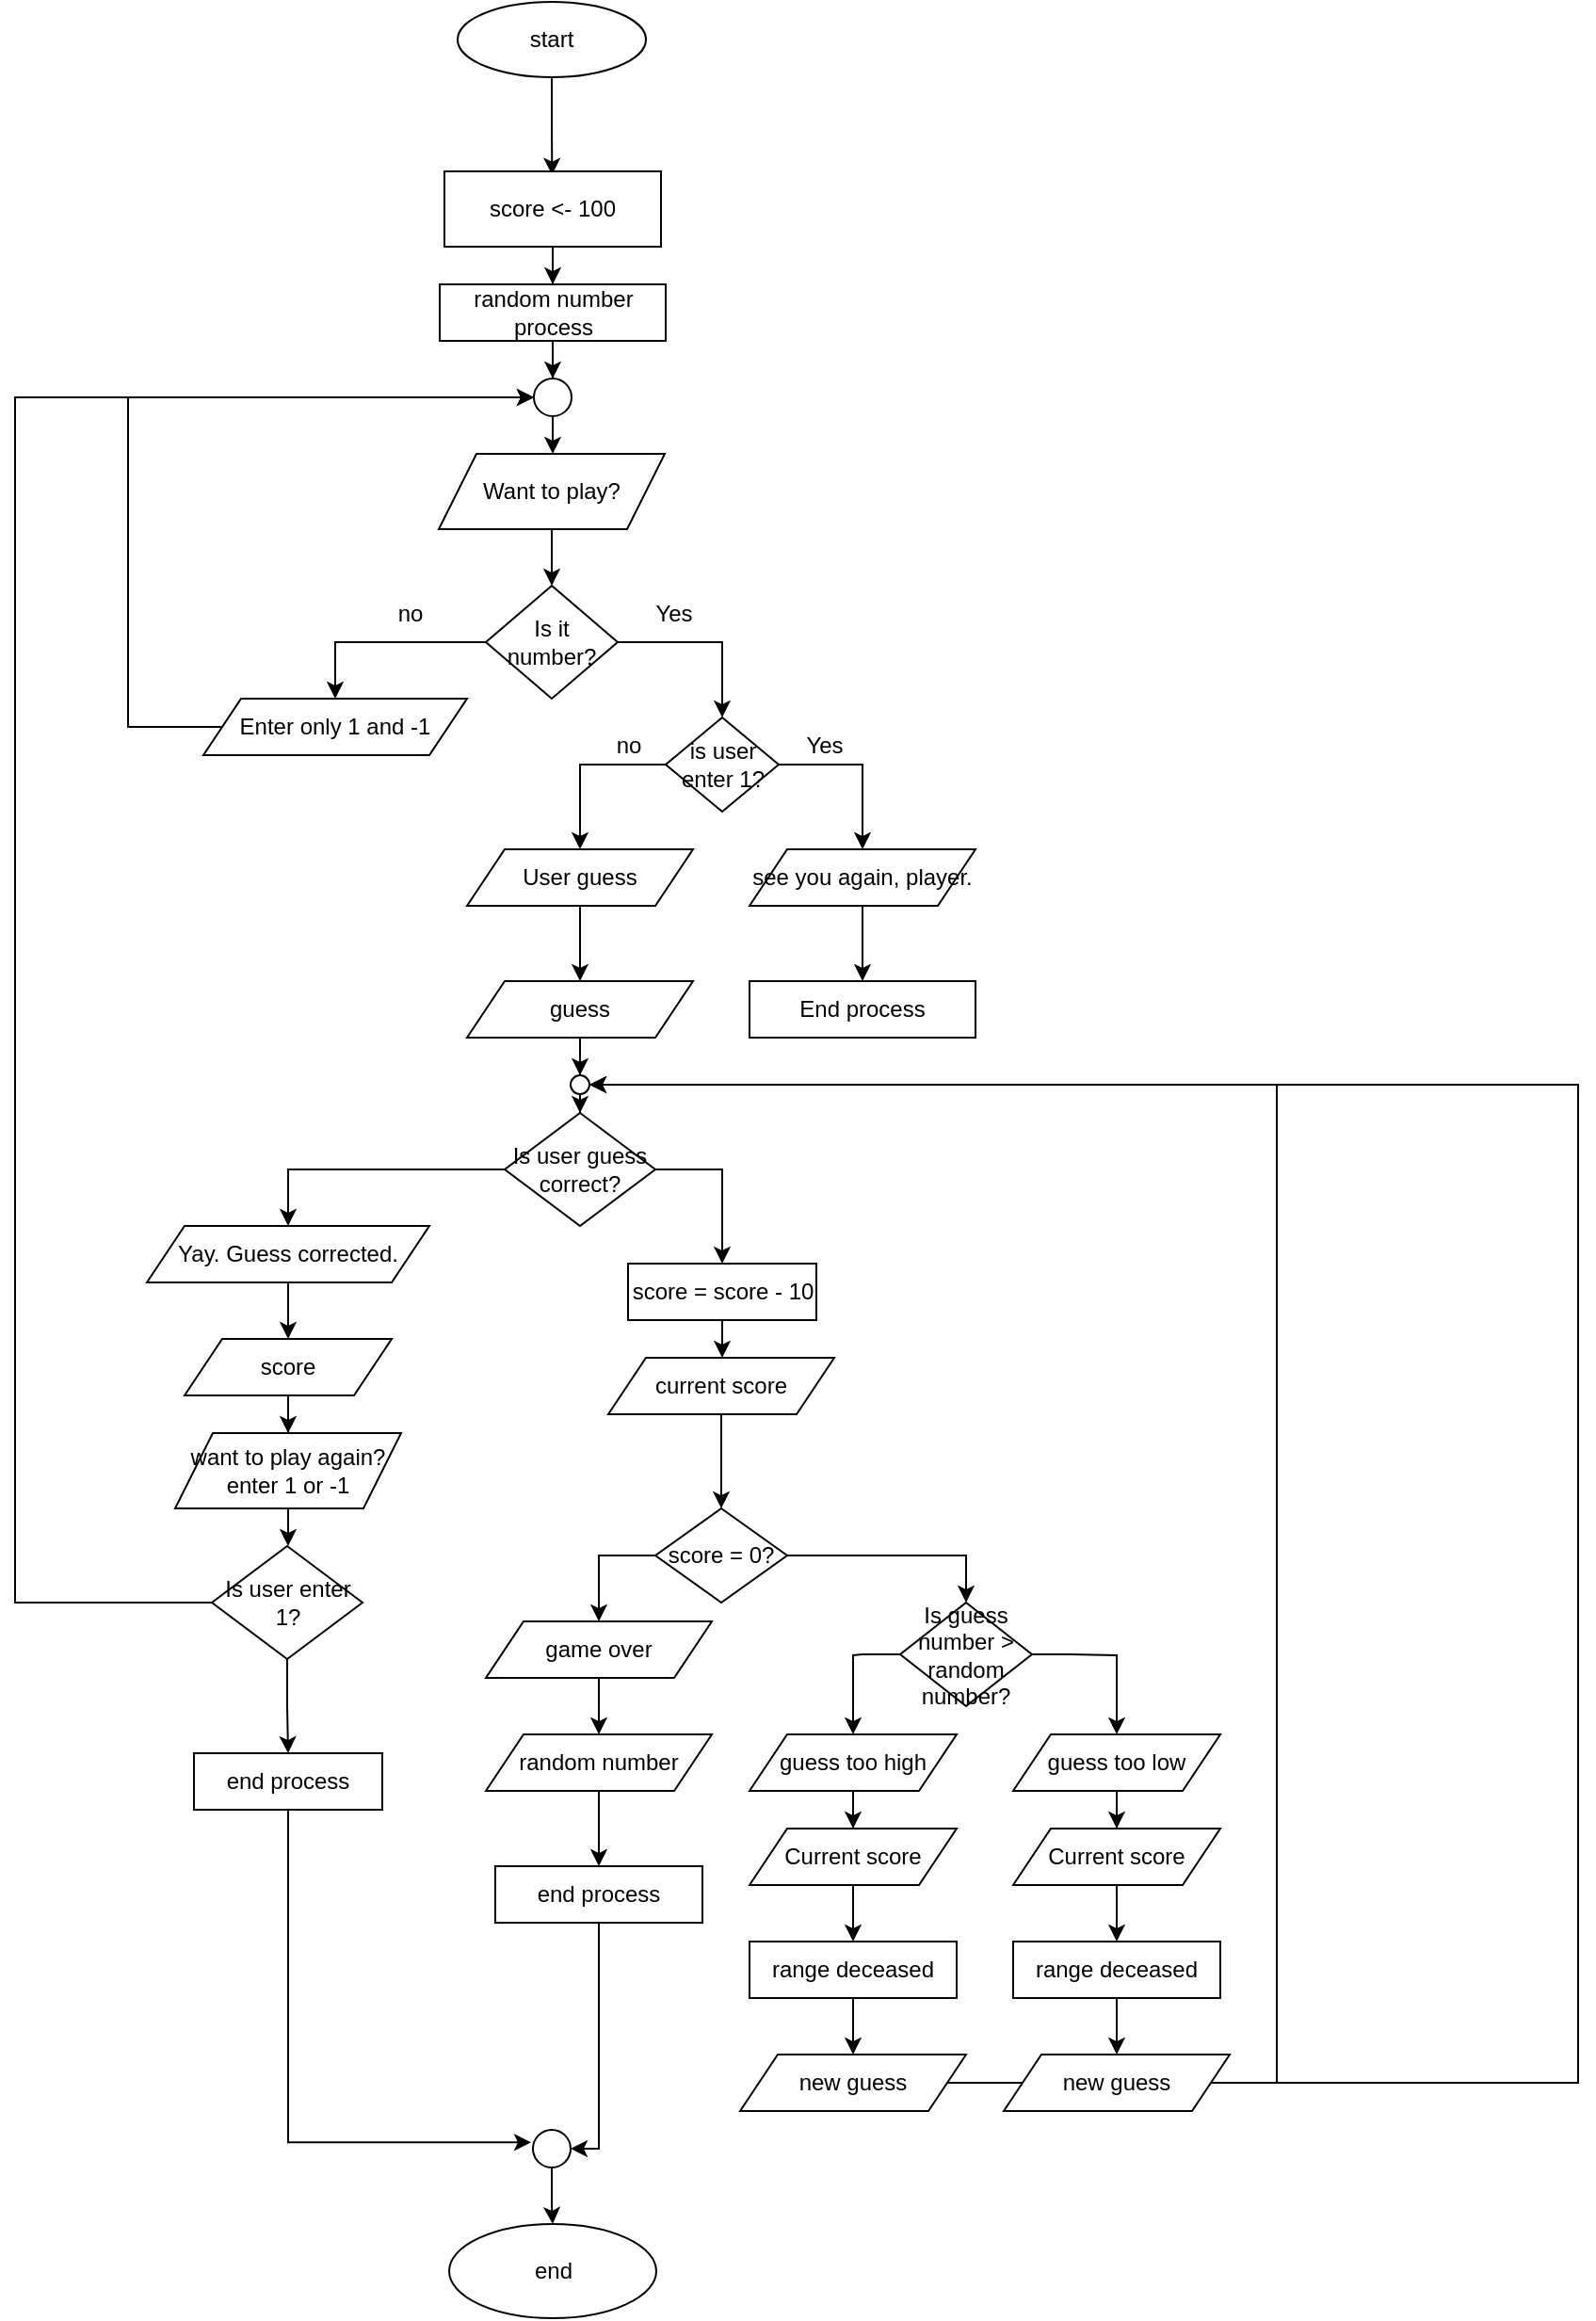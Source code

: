 <mxfile version="28.0.7">
  <diagram name="Page-1" id="avF5CC_3VboSnX0agZrR">
    <mxGraphModel grid="1" page="1" gridSize="10" guides="1" tooltips="1" connect="1" arrows="1" fold="1" pageScale="1" pageWidth="850" pageHeight="1100" math="0" shadow="0">
      <root>
        <mxCell id="0" />
        <mxCell id="1" parent="0" />
        <mxCell id="6TfoX0ZCHYEmt3BYYhQt-166" value="" style="group" connectable="0" vertex="1" parent="1">
          <mxGeometry x="10" width="830" height="1230" as="geometry" />
        </mxCell>
        <mxCell id="6TfoX0ZCHYEmt3BYYhQt-5" style="edgeStyle=orthogonalEdgeStyle;rounded=0;orthogonalLoop=1;jettySize=auto;html=1;entryX=0.497;entryY=0.047;entryDx=0;entryDy=0;entryPerimeter=0;" edge="1" parent="6TfoX0ZCHYEmt3BYYhQt-166" source="6TfoX0ZCHYEmt3BYYhQt-3" target="6TfoX0ZCHYEmt3BYYhQt-66">
          <mxGeometry relative="1" as="geometry">
            <mxPoint x="285.444" y="90" as="targetPoint" />
          </mxGeometry>
        </mxCell>
        <mxCell id="6TfoX0ZCHYEmt3BYYhQt-3" value="start" style="ellipse;whiteSpace=wrap;html=1;" vertex="1" parent="6TfoX0ZCHYEmt3BYYhQt-166">
          <mxGeometry x="235" width="100" height="40" as="geometry" />
        </mxCell>
        <mxCell id="6TfoX0ZCHYEmt3BYYhQt-68" style="edgeStyle=orthogonalEdgeStyle;rounded=0;orthogonalLoop=1;jettySize=auto;html=1;entryX=0.5;entryY=0;entryDx=0;entryDy=0;" edge="1" parent="6TfoX0ZCHYEmt3BYYhQt-166" source="6TfoX0ZCHYEmt3BYYhQt-66" target="6TfoX0ZCHYEmt3BYYhQt-67">
          <mxGeometry relative="1" as="geometry" />
        </mxCell>
        <mxCell id="6TfoX0ZCHYEmt3BYYhQt-66" value="score &amp;lt;- 100" style="rounded=0;whiteSpace=wrap;html=1;" vertex="1" parent="6TfoX0ZCHYEmt3BYYhQt-166">
          <mxGeometry x="228" y="90" width="115" height="40" as="geometry" />
        </mxCell>
        <mxCell id="6TfoX0ZCHYEmt3BYYhQt-71" style="edgeStyle=orthogonalEdgeStyle;rounded=0;orthogonalLoop=1;jettySize=auto;html=1;entryX=0.5;entryY=0;entryDx=0;entryDy=0;" edge="1" parent="6TfoX0ZCHYEmt3BYYhQt-166" source="6TfoX0ZCHYEmt3BYYhQt-67" target="6TfoX0ZCHYEmt3BYYhQt-70">
          <mxGeometry relative="1" as="geometry" />
        </mxCell>
        <mxCell id="6TfoX0ZCHYEmt3BYYhQt-67" value="random number process" style="rounded=0;whiteSpace=wrap;html=1;" vertex="1" parent="6TfoX0ZCHYEmt3BYYhQt-166">
          <mxGeometry x="225.5" y="150" width="120" height="30" as="geometry" />
        </mxCell>
        <mxCell id="6TfoX0ZCHYEmt3BYYhQt-74" style="edgeStyle=orthogonalEdgeStyle;rounded=0;orthogonalLoop=1;jettySize=auto;html=1;entryX=0.5;entryY=0;entryDx=0;entryDy=0;" edge="1" parent="6TfoX0ZCHYEmt3BYYhQt-166" source="6TfoX0ZCHYEmt3BYYhQt-69" target="6TfoX0ZCHYEmt3BYYhQt-73">
          <mxGeometry relative="1" as="geometry" />
        </mxCell>
        <mxCell id="6TfoX0ZCHYEmt3BYYhQt-69" value="Want to play?" style="shape=parallelogram;perimeter=parallelogramPerimeter;whiteSpace=wrap;html=1;fixedSize=1;" vertex="1" parent="6TfoX0ZCHYEmt3BYYhQt-166">
          <mxGeometry x="225" y="240" width="120" height="40" as="geometry" />
        </mxCell>
        <mxCell id="6TfoX0ZCHYEmt3BYYhQt-72" style="edgeStyle=orthogonalEdgeStyle;rounded=0;orthogonalLoop=1;jettySize=auto;html=1;entryX=0.5;entryY=0;entryDx=0;entryDy=0;" edge="1" parent="6TfoX0ZCHYEmt3BYYhQt-166" source="6TfoX0ZCHYEmt3BYYhQt-70" target="6TfoX0ZCHYEmt3BYYhQt-69">
          <mxGeometry relative="1" as="geometry" />
        </mxCell>
        <mxCell id="6TfoX0ZCHYEmt3BYYhQt-70" value="" style="ellipse;whiteSpace=wrap;html=1;aspect=fixed;" vertex="1" parent="6TfoX0ZCHYEmt3BYYhQt-166">
          <mxGeometry x="275.5" y="200" width="20" height="20" as="geometry" />
        </mxCell>
        <mxCell id="6TfoX0ZCHYEmt3BYYhQt-76" style="edgeStyle=orthogonalEdgeStyle;rounded=0;orthogonalLoop=1;jettySize=auto;html=1;entryX=0.5;entryY=0;entryDx=0;entryDy=0;" edge="1" parent="6TfoX0ZCHYEmt3BYYhQt-166" source="6TfoX0ZCHYEmt3BYYhQt-73" target="6TfoX0ZCHYEmt3BYYhQt-75">
          <mxGeometry relative="1" as="geometry" />
        </mxCell>
        <mxCell id="6TfoX0ZCHYEmt3BYYhQt-79" style="edgeStyle=orthogonalEdgeStyle;rounded=0;orthogonalLoop=1;jettySize=auto;html=1;entryX=0.5;entryY=0;entryDx=0;entryDy=0;" edge="1" parent="6TfoX0ZCHYEmt3BYYhQt-166" source="6TfoX0ZCHYEmt3BYYhQt-73" target="6TfoX0ZCHYEmt3BYYhQt-78">
          <mxGeometry relative="1" as="geometry" />
        </mxCell>
        <mxCell id="6TfoX0ZCHYEmt3BYYhQt-73" value="Is it number?" style="rhombus;whiteSpace=wrap;html=1;" vertex="1" parent="6TfoX0ZCHYEmt3BYYhQt-166">
          <mxGeometry x="250" y="310" width="70" height="60" as="geometry" />
        </mxCell>
        <mxCell id="6TfoX0ZCHYEmt3BYYhQt-77" style="edgeStyle=orthogonalEdgeStyle;rounded=0;orthogonalLoop=1;jettySize=auto;html=1;entryX=0;entryY=0.5;entryDx=0;entryDy=0;" edge="1" parent="6TfoX0ZCHYEmt3BYYhQt-166" source="6TfoX0ZCHYEmt3BYYhQt-75" target="6TfoX0ZCHYEmt3BYYhQt-70">
          <mxGeometry relative="1" as="geometry">
            <Array as="points">
              <mxPoint x="60" y="385" />
              <mxPoint x="60" y="210" />
            </Array>
          </mxGeometry>
        </mxCell>
        <mxCell id="6TfoX0ZCHYEmt3BYYhQt-75" value="Enter only 1 and -1" style="shape=parallelogram;perimeter=parallelogramPerimeter;whiteSpace=wrap;html=1;fixedSize=1;" vertex="1" parent="6TfoX0ZCHYEmt3BYYhQt-166">
          <mxGeometry x="100" y="370" width="140" height="30" as="geometry" />
        </mxCell>
        <mxCell id="6TfoX0ZCHYEmt3BYYhQt-83" style="edgeStyle=orthogonalEdgeStyle;rounded=0;orthogonalLoop=1;jettySize=auto;html=1;entryX=0.5;entryY=0;entryDx=0;entryDy=0;" edge="1" parent="6TfoX0ZCHYEmt3BYYhQt-166" source="6TfoX0ZCHYEmt3BYYhQt-78" target="6TfoX0ZCHYEmt3BYYhQt-82">
          <mxGeometry relative="1" as="geometry">
            <Array as="points">
              <mxPoint x="300" y="405" />
            </Array>
          </mxGeometry>
        </mxCell>
        <mxCell id="6TfoX0ZCHYEmt3BYYhQt-78" value="is user enter 1?" style="rhombus;whiteSpace=wrap;html=1;" vertex="1" parent="6TfoX0ZCHYEmt3BYYhQt-166">
          <mxGeometry x="345.5" y="380" width="60" height="50" as="geometry" />
        </mxCell>
        <mxCell id="6TfoX0ZCHYEmt3BYYhQt-94" style="edgeStyle=orthogonalEdgeStyle;rounded=0;orthogonalLoop=1;jettySize=auto;html=1;entryX=0.5;entryY=0;entryDx=0;entryDy=0;" edge="1" parent="6TfoX0ZCHYEmt3BYYhQt-166" source="6TfoX0ZCHYEmt3BYYhQt-80" target="6TfoX0ZCHYEmt3BYYhQt-92">
          <mxGeometry relative="1" as="geometry" />
        </mxCell>
        <mxCell id="6TfoX0ZCHYEmt3BYYhQt-80" value="see you again, player." style="shape=parallelogram;perimeter=parallelogramPerimeter;whiteSpace=wrap;html=1;fixedSize=1;" vertex="1" parent="6TfoX0ZCHYEmt3BYYhQt-166">
          <mxGeometry x="390" y="450" width="120" height="30" as="geometry" />
        </mxCell>
        <mxCell id="6TfoX0ZCHYEmt3BYYhQt-81" style="edgeStyle=orthogonalEdgeStyle;rounded=0;orthogonalLoop=1;jettySize=auto;html=1;entryX=0.5;entryY=0;entryDx=0;entryDy=0;" edge="1" parent="6TfoX0ZCHYEmt3BYYhQt-166" source="6TfoX0ZCHYEmt3BYYhQt-78" target="6TfoX0ZCHYEmt3BYYhQt-80">
          <mxGeometry relative="1" as="geometry">
            <Array as="points">
              <mxPoint x="450" y="405" />
            </Array>
          </mxGeometry>
        </mxCell>
        <mxCell id="6TfoX0ZCHYEmt3BYYhQt-98" style="edgeStyle=orthogonalEdgeStyle;rounded=0;orthogonalLoop=1;jettySize=auto;html=1;entryX=0.5;entryY=0;entryDx=0;entryDy=0;" edge="1" parent="6TfoX0ZCHYEmt3BYYhQt-166" source="6TfoX0ZCHYEmt3BYYhQt-82" target="6TfoX0ZCHYEmt3BYYhQt-97">
          <mxGeometry relative="1" as="geometry" />
        </mxCell>
        <mxCell id="6TfoX0ZCHYEmt3BYYhQt-82" value="User guess" style="shape=parallelogram;perimeter=parallelogramPerimeter;whiteSpace=wrap;html=1;fixedSize=1;" vertex="1" parent="6TfoX0ZCHYEmt3BYYhQt-166">
          <mxGeometry x="240" y="450" width="120" height="30" as="geometry" />
        </mxCell>
        <mxCell id="6TfoX0ZCHYEmt3BYYhQt-84" value="Yes" style="text;html=1;align=center;verticalAlign=middle;whiteSpace=wrap;rounded=0;" vertex="1" parent="6TfoX0ZCHYEmt3BYYhQt-166">
          <mxGeometry x="320" y="310" width="60" height="30" as="geometry" />
        </mxCell>
        <mxCell id="6TfoX0ZCHYEmt3BYYhQt-85" value="Yes" style="text;html=1;align=center;verticalAlign=middle;whiteSpace=wrap;rounded=0;" vertex="1" parent="6TfoX0ZCHYEmt3BYYhQt-166">
          <mxGeometry x="400" y="380" width="60" height="30" as="geometry" />
        </mxCell>
        <mxCell id="6TfoX0ZCHYEmt3BYYhQt-86" value="no" style="text;html=1;align=center;verticalAlign=middle;whiteSpace=wrap;rounded=0;" vertex="1" parent="6TfoX0ZCHYEmt3BYYhQt-166">
          <mxGeometry x="295.5" y="380" width="60" height="30" as="geometry" />
        </mxCell>
        <mxCell id="6TfoX0ZCHYEmt3BYYhQt-87" value="no" style="text;html=1;align=center;verticalAlign=middle;whiteSpace=wrap;rounded=0;" vertex="1" parent="6TfoX0ZCHYEmt3BYYhQt-166">
          <mxGeometry x="180" y="310" width="60" height="30" as="geometry" />
        </mxCell>
        <mxCell id="6TfoX0ZCHYEmt3BYYhQt-92" value="End process" style="rounded=0;whiteSpace=wrap;html=1;" vertex="1" parent="6TfoX0ZCHYEmt3BYYhQt-166">
          <mxGeometry x="390" y="520" width="120" height="30" as="geometry" />
        </mxCell>
        <mxCell id="6TfoX0ZCHYEmt3BYYhQt-100" style="edgeStyle=orthogonalEdgeStyle;rounded=0;orthogonalLoop=1;jettySize=auto;html=1;entryX=0.5;entryY=0;entryDx=0;entryDy=0;" edge="1" parent="6TfoX0ZCHYEmt3BYYhQt-166" source="6TfoX0ZCHYEmt3BYYhQt-141" target="6TfoX0ZCHYEmt3BYYhQt-99">
          <mxGeometry relative="1" as="geometry" />
        </mxCell>
        <mxCell id="6TfoX0ZCHYEmt3BYYhQt-97" value="guess" style="shape=parallelogram;perimeter=parallelogramPerimeter;whiteSpace=wrap;html=1;fixedSize=1;" vertex="1" parent="6TfoX0ZCHYEmt3BYYhQt-166">
          <mxGeometry x="240" y="520" width="120" height="30" as="geometry" />
        </mxCell>
        <mxCell id="6TfoX0ZCHYEmt3BYYhQt-102" style="edgeStyle=orthogonalEdgeStyle;rounded=0;orthogonalLoop=1;jettySize=auto;html=1;entryX=0.5;entryY=0;entryDx=0;entryDy=0;" edge="1" parent="6TfoX0ZCHYEmt3BYYhQt-166" source="6TfoX0ZCHYEmt3BYYhQt-99" target="6TfoX0ZCHYEmt3BYYhQt-101">
          <mxGeometry relative="1" as="geometry">
            <Array as="points">
              <mxPoint x="375" y="620" />
            </Array>
          </mxGeometry>
        </mxCell>
        <mxCell id="6TfoX0ZCHYEmt3BYYhQt-159" style="edgeStyle=orthogonalEdgeStyle;rounded=0;orthogonalLoop=1;jettySize=auto;html=1;entryX=0.5;entryY=0;entryDx=0;entryDy=0;" edge="1" parent="6TfoX0ZCHYEmt3BYYhQt-166" source="6TfoX0ZCHYEmt3BYYhQt-99" target="6TfoX0ZCHYEmt3BYYhQt-148">
          <mxGeometry relative="1" as="geometry" />
        </mxCell>
        <mxCell id="6TfoX0ZCHYEmt3BYYhQt-99" value="Is user guess correct?" style="rhombus;whiteSpace=wrap;html=1;" vertex="1" parent="6TfoX0ZCHYEmt3BYYhQt-166">
          <mxGeometry x="260" y="590" width="80" height="60" as="geometry" />
        </mxCell>
        <mxCell id="6TfoX0ZCHYEmt3BYYhQt-105" style="edgeStyle=orthogonalEdgeStyle;rounded=0;orthogonalLoop=1;jettySize=auto;html=1;entryX=0.5;entryY=0;entryDx=0;entryDy=0;" edge="1" parent="6TfoX0ZCHYEmt3BYYhQt-166" source="6TfoX0ZCHYEmt3BYYhQt-101" target="6TfoX0ZCHYEmt3BYYhQt-104">
          <mxGeometry relative="1" as="geometry" />
        </mxCell>
        <mxCell id="6TfoX0ZCHYEmt3BYYhQt-101" value="score = score - 10" style="rounded=0;whiteSpace=wrap;html=1;" vertex="1" parent="6TfoX0ZCHYEmt3BYYhQt-166">
          <mxGeometry x="325.5" y="670" width="100" height="30" as="geometry" />
        </mxCell>
        <mxCell id="6TfoX0ZCHYEmt3BYYhQt-107" style="edgeStyle=orthogonalEdgeStyle;rounded=0;orthogonalLoop=1;jettySize=auto;html=1;entryX=0.5;entryY=0;entryDx=0;entryDy=0;" edge="1" parent="6TfoX0ZCHYEmt3BYYhQt-166" source="6TfoX0ZCHYEmt3BYYhQt-104" target="6TfoX0ZCHYEmt3BYYhQt-106">
          <mxGeometry relative="1" as="geometry" />
        </mxCell>
        <mxCell id="6TfoX0ZCHYEmt3BYYhQt-104" value="current score" style="shape=parallelogram;perimeter=parallelogramPerimeter;whiteSpace=wrap;html=1;fixedSize=1;" vertex="1" parent="6TfoX0ZCHYEmt3BYYhQt-166">
          <mxGeometry x="315" y="720" width="120" height="30" as="geometry" />
        </mxCell>
        <mxCell id="6TfoX0ZCHYEmt3BYYhQt-109" style="edgeStyle=orthogonalEdgeStyle;rounded=0;orthogonalLoop=1;jettySize=auto;html=1;entryX=0.5;entryY=0;entryDx=0;entryDy=0;" edge="1" parent="6TfoX0ZCHYEmt3BYYhQt-166" source="6TfoX0ZCHYEmt3BYYhQt-106" target="6TfoX0ZCHYEmt3BYYhQt-108">
          <mxGeometry relative="1" as="geometry">
            <Array as="points">
              <mxPoint x="310" y="825" />
            </Array>
          </mxGeometry>
        </mxCell>
        <mxCell id="6TfoX0ZCHYEmt3BYYhQt-116" style="edgeStyle=orthogonalEdgeStyle;rounded=0;orthogonalLoop=1;jettySize=auto;html=1;entryX=0.5;entryY=0;entryDx=0;entryDy=0;" edge="1" parent="6TfoX0ZCHYEmt3BYYhQt-166" source="6TfoX0ZCHYEmt3BYYhQt-106" target="6TfoX0ZCHYEmt3BYYhQt-115">
          <mxGeometry relative="1" as="geometry" />
        </mxCell>
        <mxCell id="6TfoX0ZCHYEmt3BYYhQt-106" value="score = 0?" style="rhombus;whiteSpace=wrap;html=1;" vertex="1" parent="6TfoX0ZCHYEmt3BYYhQt-166">
          <mxGeometry x="340" y="800" width="70" height="50" as="geometry" />
        </mxCell>
        <mxCell id="6TfoX0ZCHYEmt3BYYhQt-112" style="edgeStyle=orthogonalEdgeStyle;rounded=0;orthogonalLoop=1;jettySize=auto;html=1;entryX=0.5;entryY=0;entryDx=0;entryDy=0;" edge="1" parent="6TfoX0ZCHYEmt3BYYhQt-166" source="6TfoX0ZCHYEmt3BYYhQt-108" target="6TfoX0ZCHYEmt3BYYhQt-110">
          <mxGeometry relative="1" as="geometry" />
        </mxCell>
        <mxCell id="6TfoX0ZCHYEmt3BYYhQt-108" value="game over" style="shape=parallelogram;perimeter=parallelogramPerimeter;whiteSpace=wrap;html=1;fixedSize=1;" vertex="1" parent="6TfoX0ZCHYEmt3BYYhQt-166">
          <mxGeometry x="250" y="860" width="120" height="30" as="geometry" />
        </mxCell>
        <mxCell id="6TfoX0ZCHYEmt3BYYhQt-114" style="edgeStyle=orthogonalEdgeStyle;rounded=0;orthogonalLoop=1;jettySize=auto;html=1;entryX=0.5;entryY=0;entryDx=0;entryDy=0;" edge="1" parent="6TfoX0ZCHYEmt3BYYhQt-166" source="6TfoX0ZCHYEmt3BYYhQt-110" target="6TfoX0ZCHYEmt3BYYhQt-113">
          <mxGeometry relative="1" as="geometry" />
        </mxCell>
        <mxCell id="6TfoX0ZCHYEmt3BYYhQt-110" value="random number" style="shape=parallelogram;perimeter=parallelogramPerimeter;whiteSpace=wrap;html=1;fixedSize=1;" vertex="1" parent="6TfoX0ZCHYEmt3BYYhQt-166">
          <mxGeometry x="250" y="920" width="120" height="30" as="geometry" />
        </mxCell>
        <mxCell id="6TfoX0ZCHYEmt3BYYhQt-163" style="edgeStyle=orthogonalEdgeStyle;rounded=0;orthogonalLoop=1;jettySize=auto;html=1;entryX=1;entryY=0.5;entryDx=0;entryDy=0;" edge="1" parent="6TfoX0ZCHYEmt3BYYhQt-166" source="6TfoX0ZCHYEmt3BYYhQt-113" target="6TfoX0ZCHYEmt3BYYhQt-162">
          <mxGeometry relative="1" as="geometry">
            <Array as="points">
              <mxPoint x="310" y="1140" />
            </Array>
          </mxGeometry>
        </mxCell>
        <mxCell id="6TfoX0ZCHYEmt3BYYhQt-113" value="end process" style="rounded=0;whiteSpace=wrap;html=1;" vertex="1" parent="6TfoX0ZCHYEmt3BYYhQt-166">
          <mxGeometry x="255" y="990" width="110" height="30" as="geometry" />
        </mxCell>
        <mxCell id="6TfoX0ZCHYEmt3BYYhQt-118" style="edgeStyle=orthogonalEdgeStyle;rounded=0;orthogonalLoop=1;jettySize=auto;html=1;entryX=0.5;entryY=0;entryDx=0;entryDy=0;" edge="1" parent="6TfoX0ZCHYEmt3BYYhQt-166" source="6TfoX0ZCHYEmt3BYYhQt-115" target="6TfoX0ZCHYEmt3BYYhQt-117">
          <mxGeometry relative="1" as="geometry">
            <Array as="points">
              <mxPoint x="450" y="878" />
              <mxPoint x="440" y="878" />
            </Array>
          </mxGeometry>
        </mxCell>
        <mxCell id="6TfoX0ZCHYEmt3BYYhQt-136" style="edgeStyle=orthogonalEdgeStyle;rounded=0;orthogonalLoop=1;jettySize=auto;html=1;entryX=0.5;entryY=0;entryDx=0;entryDy=0;" edge="1" parent="6TfoX0ZCHYEmt3BYYhQt-166" source="6TfoX0ZCHYEmt3BYYhQt-115" target="6TfoX0ZCHYEmt3BYYhQt-132">
          <mxGeometry relative="1" as="geometry">
            <Array as="points">
              <mxPoint x="560" y="878" />
              <mxPoint x="585" y="878" />
            </Array>
          </mxGeometry>
        </mxCell>
        <mxCell id="6TfoX0ZCHYEmt3BYYhQt-115" value="Is guess number &amp;gt; random number?" style="rhombus;whiteSpace=wrap;html=1;" vertex="1" parent="6TfoX0ZCHYEmt3BYYhQt-166">
          <mxGeometry x="470" y="850" width="70" height="55" as="geometry" />
        </mxCell>
        <mxCell id="6TfoX0ZCHYEmt3BYYhQt-129" value="" style="group" connectable="0" vertex="1" parent="6TfoX0ZCHYEmt3BYYhQt-166">
          <mxGeometry x="390" y="920" width="110" height="140" as="geometry" />
        </mxCell>
        <mxCell id="6TfoX0ZCHYEmt3BYYhQt-120" style="edgeStyle=orthogonalEdgeStyle;rounded=0;orthogonalLoop=1;jettySize=auto;html=1;entryX=0.5;entryY=0;entryDx=0;entryDy=0;" edge="1" parent="6TfoX0ZCHYEmt3BYYhQt-129" source="6TfoX0ZCHYEmt3BYYhQt-117" target="6TfoX0ZCHYEmt3BYYhQt-119">
          <mxGeometry relative="1" as="geometry" />
        </mxCell>
        <mxCell id="6TfoX0ZCHYEmt3BYYhQt-117" value="guess too high" style="shape=parallelogram;perimeter=parallelogramPerimeter;whiteSpace=wrap;html=1;fixedSize=1;" vertex="1" parent="6TfoX0ZCHYEmt3BYYhQt-129">
          <mxGeometry width="110" height="30" as="geometry" />
        </mxCell>
        <mxCell id="6TfoX0ZCHYEmt3BYYhQt-122" style="edgeStyle=orthogonalEdgeStyle;rounded=0;orthogonalLoop=1;jettySize=auto;html=1;entryX=0.5;entryY=0;entryDx=0;entryDy=0;" edge="1" parent="6TfoX0ZCHYEmt3BYYhQt-129" source="6TfoX0ZCHYEmt3BYYhQt-119" target="6TfoX0ZCHYEmt3BYYhQt-121">
          <mxGeometry relative="1" as="geometry" />
        </mxCell>
        <mxCell id="6TfoX0ZCHYEmt3BYYhQt-119" value="Current score" style="shape=parallelogram;perimeter=parallelogramPerimeter;whiteSpace=wrap;html=1;fixedSize=1;" vertex="1" parent="6TfoX0ZCHYEmt3BYYhQt-129">
          <mxGeometry y="50" width="110" height="30" as="geometry" />
        </mxCell>
        <mxCell id="6TfoX0ZCHYEmt3BYYhQt-121" value="range deceased" style="rounded=0;whiteSpace=wrap;html=1;" vertex="1" parent="6TfoX0ZCHYEmt3BYYhQt-129">
          <mxGeometry y="110" width="110" height="30" as="geometry" />
        </mxCell>
        <mxCell id="6TfoX0ZCHYEmt3BYYhQt-130" value="" style="group" connectable="0" vertex="1" parent="6TfoX0ZCHYEmt3BYYhQt-166">
          <mxGeometry x="530" y="920" width="110" height="140" as="geometry" />
        </mxCell>
        <mxCell id="6TfoX0ZCHYEmt3BYYhQt-131" style="edgeStyle=orthogonalEdgeStyle;rounded=0;orthogonalLoop=1;jettySize=auto;html=1;entryX=0.5;entryY=0;entryDx=0;entryDy=0;" edge="1" parent="6TfoX0ZCHYEmt3BYYhQt-130" source="6TfoX0ZCHYEmt3BYYhQt-132" target="6TfoX0ZCHYEmt3BYYhQt-134">
          <mxGeometry relative="1" as="geometry" />
        </mxCell>
        <mxCell id="6TfoX0ZCHYEmt3BYYhQt-132" value="guess too low" style="shape=parallelogram;perimeter=parallelogramPerimeter;whiteSpace=wrap;html=1;fixedSize=1;" vertex="1" parent="6TfoX0ZCHYEmt3BYYhQt-130">
          <mxGeometry width="110" height="30" as="geometry" />
        </mxCell>
        <mxCell id="6TfoX0ZCHYEmt3BYYhQt-133" style="edgeStyle=orthogonalEdgeStyle;rounded=0;orthogonalLoop=1;jettySize=auto;html=1;entryX=0.5;entryY=0;entryDx=0;entryDy=0;" edge="1" parent="6TfoX0ZCHYEmt3BYYhQt-130" source="6TfoX0ZCHYEmt3BYYhQt-134" target="6TfoX0ZCHYEmt3BYYhQt-135">
          <mxGeometry relative="1" as="geometry" />
        </mxCell>
        <mxCell id="6TfoX0ZCHYEmt3BYYhQt-134" value="Current score" style="shape=parallelogram;perimeter=parallelogramPerimeter;whiteSpace=wrap;html=1;fixedSize=1;" vertex="1" parent="6TfoX0ZCHYEmt3BYYhQt-130">
          <mxGeometry y="50" width="110" height="30" as="geometry" />
        </mxCell>
        <mxCell id="6TfoX0ZCHYEmt3BYYhQt-135" value="range deceased" style="rounded=0;whiteSpace=wrap;html=1;" vertex="1" parent="6TfoX0ZCHYEmt3BYYhQt-130">
          <mxGeometry y="110" width="110" height="30" as="geometry" />
        </mxCell>
        <mxCell id="6TfoX0ZCHYEmt3BYYhQt-146" style="edgeStyle=orthogonalEdgeStyle;rounded=0;orthogonalLoop=1;jettySize=auto;html=1;entryX=1;entryY=0.5;entryDx=0;entryDy=0;" edge="1" parent="6TfoX0ZCHYEmt3BYYhQt-166" source="6TfoX0ZCHYEmt3BYYhQt-137" target="6TfoX0ZCHYEmt3BYYhQt-141">
          <mxGeometry relative="1" as="geometry">
            <Array as="points">
              <mxPoint x="830" y="1105" />
              <mxPoint x="830" y="575" />
            </Array>
          </mxGeometry>
        </mxCell>
        <mxCell id="6TfoX0ZCHYEmt3BYYhQt-137" value="new guess" style="shape=parallelogram;perimeter=parallelogramPerimeter;whiteSpace=wrap;html=1;fixedSize=1;" vertex="1" parent="6TfoX0ZCHYEmt3BYYhQt-166">
          <mxGeometry x="385" y="1090" width="120" height="30" as="geometry" />
        </mxCell>
        <mxCell id="6TfoX0ZCHYEmt3BYYhQt-145" style="edgeStyle=orthogonalEdgeStyle;rounded=0;orthogonalLoop=1;jettySize=auto;html=1;entryX=1;entryY=0.5;entryDx=0;entryDy=0;" edge="1" parent="6TfoX0ZCHYEmt3BYYhQt-166" source="6TfoX0ZCHYEmt3BYYhQt-138" target="6TfoX0ZCHYEmt3BYYhQt-141">
          <mxGeometry relative="1" as="geometry">
            <Array as="points">
              <mxPoint x="670" y="1105" />
              <mxPoint x="670" y="575" />
            </Array>
          </mxGeometry>
        </mxCell>
        <mxCell id="6TfoX0ZCHYEmt3BYYhQt-138" value="new guess" style="shape=parallelogram;perimeter=parallelogramPerimeter;whiteSpace=wrap;html=1;fixedSize=1;" vertex="1" parent="6TfoX0ZCHYEmt3BYYhQt-166">
          <mxGeometry x="525" y="1090" width="120" height="30" as="geometry" />
        </mxCell>
        <mxCell id="6TfoX0ZCHYEmt3BYYhQt-139" style="edgeStyle=orthogonalEdgeStyle;rounded=0;orthogonalLoop=1;jettySize=auto;html=1;entryX=0.5;entryY=0;entryDx=0;entryDy=0;" edge="1" parent="6TfoX0ZCHYEmt3BYYhQt-166" source="6TfoX0ZCHYEmt3BYYhQt-135" target="6TfoX0ZCHYEmt3BYYhQt-138">
          <mxGeometry relative="1" as="geometry" />
        </mxCell>
        <mxCell id="6TfoX0ZCHYEmt3BYYhQt-140" style="edgeStyle=orthogonalEdgeStyle;rounded=0;orthogonalLoop=1;jettySize=auto;html=1;entryX=0.5;entryY=0;entryDx=0;entryDy=0;" edge="1" parent="6TfoX0ZCHYEmt3BYYhQt-166" source="6TfoX0ZCHYEmt3BYYhQt-121" target="6TfoX0ZCHYEmt3BYYhQt-137">
          <mxGeometry relative="1" as="geometry" />
        </mxCell>
        <mxCell id="6TfoX0ZCHYEmt3BYYhQt-142" value="" style="edgeStyle=orthogonalEdgeStyle;rounded=0;orthogonalLoop=1;jettySize=auto;html=1;entryX=0.5;entryY=0;entryDx=0;entryDy=0;" edge="1" parent="6TfoX0ZCHYEmt3BYYhQt-166" source="6TfoX0ZCHYEmt3BYYhQt-97" target="6TfoX0ZCHYEmt3BYYhQt-141">
          <mxGeometry relative="1" as="geometry">
            <mxPoint x="300" y="550" as="sourcePoint" />
            <mxPoint x="300" y="590" as="targetPoint" />
          </mxGeometry>
        </mxCell>
        <mxCell id="6TfoX0ZCHYEmt3BYYhQt-141" value="" style="ellipse;whiteSpace=wrap;html=1;aspect=fixed;" vertex="1" parent="6TfoX0ZCHYEmt3BYYhQt-166">
          <mxGeometry x="295" y="570" width="10" height="10" as="geometry" />
        </mxCell>
        <mxCell id="6TfoX0ZCHYEmt3BYYhQt-151" style="edgeStyle=orthogonalEdgeStyle;rounded=0;orthogonalLoop=1;jettySize=auto;html=1;entryX=0.5;entryY=0;entryDx=0;entryDy=0;" edge="1" parent="6TfoX0ZCHYEmt3BYYhQt-166" source="6TfoX0ZCHYEmt3BYYhQt-148" target="6TfoX0ZCHYEmt3BYYhQt-150">
          <mxGeometry relative="1" as="geometry" />
        </mxCell>
        <mxCell id="6TfoX0ZCHYEmt3BYYhQt-148" value="Yay. Guess corrected." style="shape=parallelogram;perimeter=parallelogramPerimeter;whiteSpace=wrap;html=1;fixedSize=1;" vertex="1" parent="6TfoX0ZCHYEmt3BYYhQt-166">
          <mxGeometry x="70" y="650" width="150" height="30" as="geometry" />
        </mxCell>
        <mxCell id="6TfoX0ZCHYEmt3BYYhQt-154" style="edgeStyle=orthogonalEdgeStyle;rounded=0;orthogonalLoop=1;jettySize=auto;html=1;entryX=0.5;entryY=0;entryDx=0;entryDy=0;" edge="1" parent="6TfoX0ZCHYEmt3BYYhQt-166" source="6TfoX0ZCHYEmt3BYYhQt-150" target="6TfoX0ZCHYEmt3BYYhQt-153">
          <mxGeometry relative="1" as="geometry" />
        </mxCell>
        <mxCell id="6TfoX0ZCHYEmt3BYYhQt-150" value="score" style="shape=parallelogram;perimeter=parallelogramPerimeter;whiteSpace=wrap;html=1;fixedSize=1;" vertex="1" parent="6TfoX0ZCHYEmt3BYYhQt-166">
          <mxGeometry x="90" y="710" width="110" height="30" as="geometry" />
        </mxCell>
        <mxCell id="6TfoX0ZCHYEmt3BYYhQt-156" style="edgeStyle=orthogonalEdgeStyle;rounded=0;orthogonalLoop=1;jettySize=auto;html=1;entryX=0.5;entryY=0;entryDx=0;entryDy=0;" edge="1" parent="6TfoX0ZCHYEmt3BYYhQt-166" source="6TfoX0ZCHYEmt3BYYhQt-153" target="6TfoX0ZCHYEmt3BYYhQt-155">
          <mxGeometry relative="1" as="geometry" />
        </mxCell>
        <mxCell id="6TfoX0ZCHYEmt3BYYhQt-153" value="want to play again? enter 1 or -1" style="shape=parallelogram;perimeter=parallelogramPerimeter;whiteSpace=wrap;html=1;fixedSize=1;" vertex="1" parent="6TfoX0ZCHYEmt3BYYhQt-166">
          <mxGeometry x="85" y="760" width="120" height="40" as="geometry" />
        </mxCell>
        <mxCell id="6TfoX0ZCHYEmt3BYYhQt-157" style="edgeStyle=orthogonalEdgeStyle;rounded=0;orthogonalLoop=1;jettySize=auto;html=1;entryX=0;entryY=0.5;entryDx=0;entryDy=0;" edge="1" parent="6TfoX0ZCHYEmt3BYYhQt-166" source="6TfoX0ZCHYEmt3BYYhQt-155" target="6TfoX0ZCHYEmt3BYYhQt-70">
          <mxGeometry relative="1" as="geometry">
            <Array as="points">
              <mxPoint y="850" />
              <mxPoint y="210" />
            </Array>
          </mxGeometry>
        </mxCell>
        <mxCell id="6TfoX0ZCHYEmt3BYYhQt-160" style="edgeStyle=orthogonalEdgeStyle;rounded=0;orthogonalLoop=1;jettySize=auto;html=1;entryX=0.5;entryY=0;entryDx=0;entryDy=0;" edge="1" parent="6TfoX0ZCHYEmt3BYYhQt-166" source="6TfoX0ZCHYEmt3BYYhQt-155" target="6TfoX0ZCHYEmt3BYYhQt-158">
          <mxGeometry relative="1" as="geometry" />
        </mxCell>
        <mxCell id="6TfoX0ZCHYEmt3BYYhQt-155" value="Is user enter 1?" style="rhombus;whiteSpace=wrap;html=1;" vertex="1" parent="6TfoX0ZCHYEmt3BYYhQt-166">
          <mxGeometry x="104.5" y="820" width="80" height="60" as="geometry" />
        </mxCell>
        <mxCell id="6TfoX0ZCHYEmt3BYYhQt-158" value="end process" style="rounded=0;whiteSpace=wrap;html=1;" vertex="1" parent="6TfoX0ZCHYEmt3BYYhQt-166">
          <mxGeometry x="95" y="930" width="100" height="30" as="geometry" />
        </mxCell>
        <mxCell id="6TfoX0ZCHYEmt3BYYhQt-161" value="end" style="ellipse;whiteSpace=wrap;html=1;" vertex="1" parent="6TfoX0ZCHYEmt3BYYhQt-166">
          <mxGeometry x="230.5" y="1180" width="110" height="50" as="geometry" />
        </mxCell>
        <mxCell id="6TfoX0ZCHYEmt3BYYhQt-165" style="edgeStyle=orthogonalEdgeStyle;rounded=0;orthogonalLoop=1;jettySize=auto;html=1;entryX=0.5;entryY=0;entryDx=0;entryDy=0;" edge="1" parent="6TfoX0ZCHYEmt3BYYhQt-166" source="6TfoX0ZCHYEmt3BYYhQt-162" target="6TfoX0ZCHYEmt3BYYhQt-161">
          <mxGeometry relative="1" as="geometry" />
        </mxCell>
        <mxCell id="6TfoX0ZCHYEmt3BYYhQt-162" value="" style="ellipse;whiteSpace=wrap;html=1;aspect=fixed;" vertex="1" parent="6TfoX0ZCHYEmt3BYYhQt-166">
          <mxGeometry x="275" y="1130" width="20" height="20" as="geometry" />
        </mxCell>
        <mxCell id="6TfoX0ZCHYEmt3BYYhQt-164" style="edgeStyle=orthogonalEdgeStyle;rounded=0;orthogonalLoop=1;jettySize=auto;html=1;entryX=-0.05;entryY=0.332;entryDx=0;entryDy=0;entryPerimeter=0;" edge="1" parent="6TfoX0ZCHYEmt3BYYhQt-166" source="6TfoX0ZCHYEmt3BYYhQt-158" target="6TfoX0ZCHYEmt3BYYhQt-162">
          <mxGeometry relative="1" as="geometry">
            <Array as="points">
              <mxPoint x="145" y="1137" />
            </Array>
          </mxGeometry>
        </mxCell>
      </root>
    </mxGraphModel>
  </diagram>
</mxfile>

